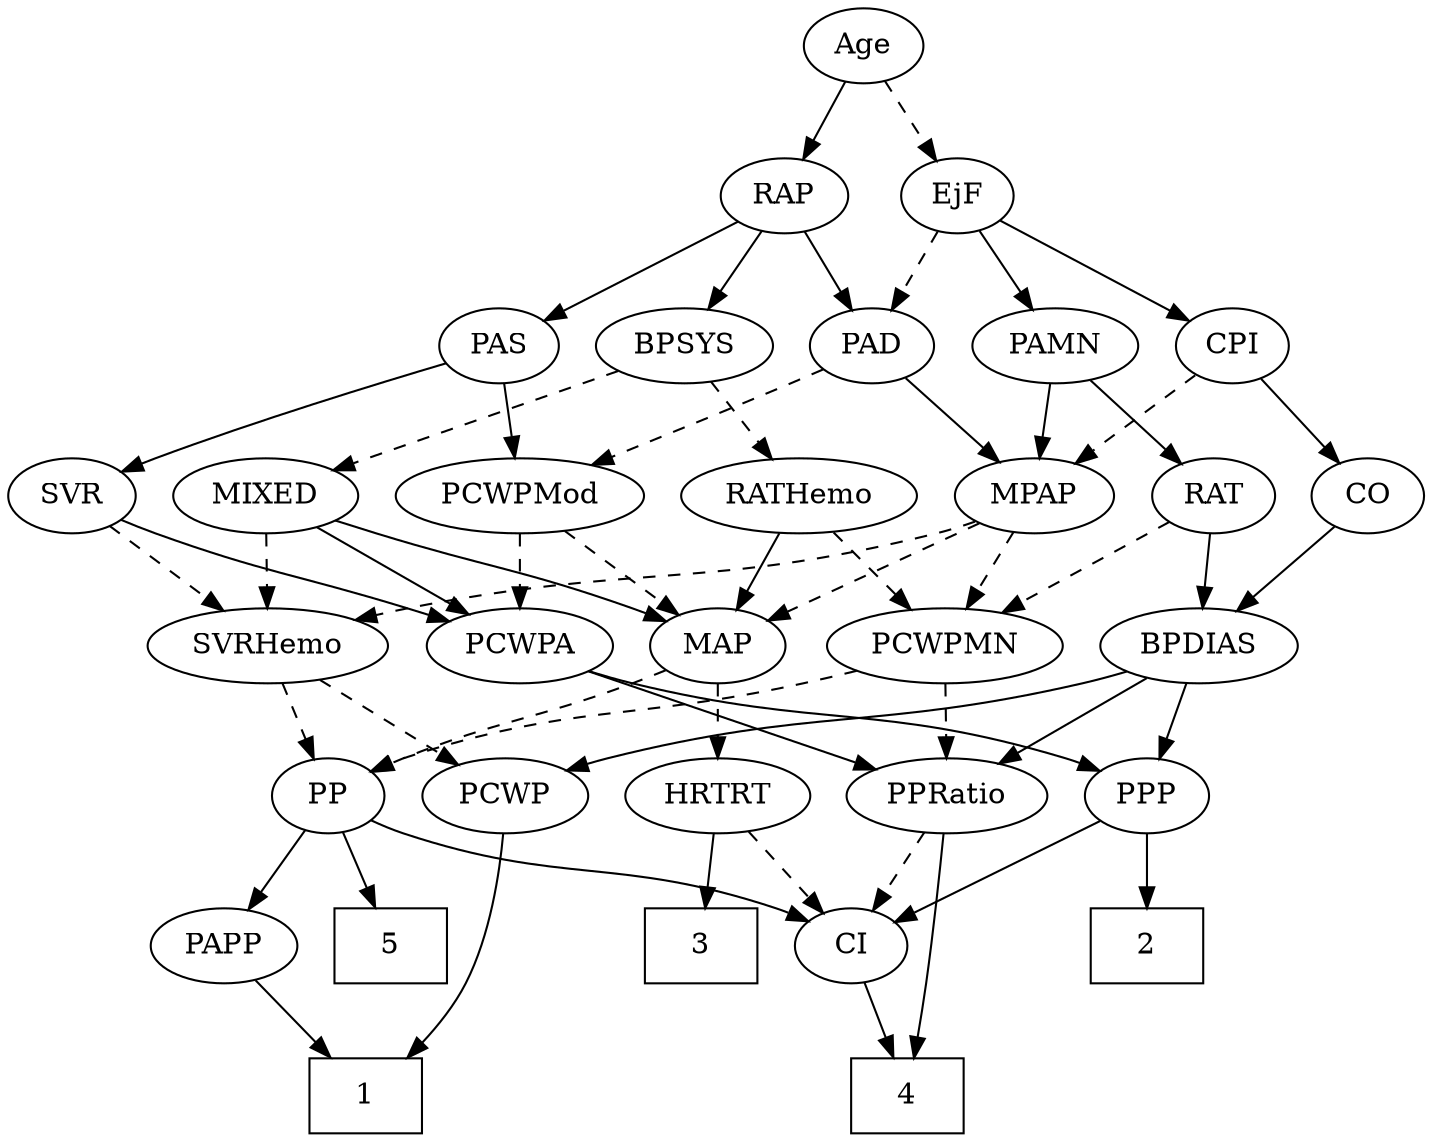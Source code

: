 strict digraph {
	graph [bb="0,0,623.95,540"];
	node [label="\N"];
	1	[height=0.5,
		pos="156.95,18",
		shape=box,
		width=0.75];
	2	[height=0.5,
		pos="497.95,90",
		shape=box,
		width=0.75];
	3	[height=0.5,
		pos="300.95,90",
		shape=box,
		width=0.75];
	4	[height=0.5,
		pos="399.95,18",
		shape=box,
		width=0.75];
	5	[height=0.5,
		pos="167.95,90",
		shape=box,
		width=0.75];
	Age	[height=0.5,
		pos="372.95,522",
		width=0.75];
	EjF	[height=0.5,
		pos="414.95,450",
		width=0.75];
	Age -> EjF	[pos="e,405.16,467.31 382.48,505.12 387.61,496.56 394.07,485.8 399.87,476.13",
		style=dashed];
	RAP	[height=0.5,
		pos="336.95,450",
		width=0.77632];
	Age -> RAP	[pos="e,345.5,467.63 364.6,504.76 360.3,496.4 354.96,486.02 350.12,476.61",
		style=solid];
	PAD	[height=0.5,
		pos="375.95,378",
		width=0.79437];
	EjF -> PAD	[pos="e,384.94,395.15 405.9,432.76 401.13,424.19 395.17,413.49 389.82,403.9",
		style=dashed];
	PAMN	[height=0.5,
		pos="458.95,378",
		width=1.011];
	EjF -> PAMN	[pos="e,448.7,395.31 424.93,433.12 430.37,424.47 437.21,413.58 443.34,403.83",
		style=solid];
	CPI	[height=0.5,
		pos="539.95,378",
		width=0.75];
	EjF -> CPI	[pos="e,519.91,390.22 435.03,437.75 455.62,426.22 487.85,408.18 511.15,395.12",
		style=solid];
	BPSYS	[height=0.5,
		pos="291.95,378",
		width=1.0471];
	RAP -> BPSYS	[pos="e,302.43,395.31 326.74,433.12 321.18,424.47 314.17,413.58 307.91,403.83",
		style=solid];
	RAP -> PAD	[pos="e,366.95,395.15 345.99,432.76 350.77,424.19 356.73,413.49 362.07,403.9",
		style=solid];
	PAS	[height=0.5,
		pos="208.95,378",
		width=0.75];
	RAP -> PAS	[pos="e,229.46,390.22 316.38,437.75 295.3,426.22 262.3,408.18 238.43,395.12",
		style=solid];
	MIXED	[height=0.5,
		pos="113.95,306",
		width=1.1193];
	PCWPA	[height=0.5,
		pos="223.95,234",
		width=1.1555];
	MIXED -> PCWPA	[pos="e,201.34,249.38 136.21,290.83 152.5,280.47 174.82,266.26 192.87,254.78",
		style=solid];
	SVRHemo	[height=0.5,
		pos="113.95,234",
		width=1.3902];
	MIXED -> SVRHemo	[pos="e,113.95,252.1 113.95,287.7 113.95,279.98 113.95,270.71 113.95,262.11",
		style=dashed];
	MAP	[height=0.5,
		pos="313.95,234",
		width=0.84854];
	MIXED -> MAP	[pos="e,290.59,245.63 144.75,294.19 150.78,292.11 157.05,289.97 162.95,288 212.54,271.43 226.03,270.47 274.95,252 277.02,251.22 279.15,\
250.38 281.29,249.52",
		style=solid];
	MPAP	[height=0.5,
		pos="444.95,306",
		width=0.97491];
	PCWPMN	[height=0.5,
		pos="412.95,234",
		width=1.3902];
	MPAP -> PCWPMN	[pos="e,420.7,251.96 437.36,288.41 433.63,280.25 429.05,270.22 424.86,261.07",
		style=dashed];
	MPAP -> SVRHemo	[pos="e,150.59,246.32 418.73,293.83 412.95,291.66 406.8,289.57 400.95,288 301.88,261.36 273.1,274.24 172.95,252 168.85,251.09 164.62,250.06 \
160.39,248.96",
		style=dashed];
	MPAP -> MAP	[pos="e,335.86,246.71 421.53,292.49 400.09,281.03 368.22,264 344.73,251.45",
		style=dashed];
	BPSYS -> MIXED	[pos="e,143.2,318.51 263.74,365.91 233.76,354.12 186.16,335.4 152.68,322.23",
		style=dashed];
	RATHemo	[height=0.5,
		pos="342.95,306",
		width=1.3721];
	BPSYS -> RATHemo	[pos="e,330.83,323.63 303.78,360.76 310.06,352.14 317.91,341.36 324.93,331.73",
		style=dashed];
	PAD -> MPAP	[pos="e,429.86,322.31 390.58,362.15 399.88,352.72 412.09,340.33 422.59,329.69",
		style=solid];
	PCWPMod	[height=0.5,
		pos="223.95,306",
		width=1.4443];
	PAD -> PCWPMod	[pos="e,253.8,320.75 353.52,366.67 329.78,355.74 291.84,338.27 263.14,325.05",
		style=dashed];
	CO	[height=0.5,
		pos="596.95,306",
		width=0.75];
	BPDIAS	[height=0.5,
		pos="522.95,234",
		width=1.1735];
	CO -> BPDIAS	[pos="e,539.45,250.61 581.97,290.83 571.95,281.36 558.55,268.67 547.04,257.79",
		style=solid];
	SVR	[height=0.5,
		pos="27.948,306",
		width=0.77632];
	PAS -> SVR	[pos="e,49.736,317.35 185.54,369.02 156.86,359.09 106.93,341.34 64.948,324 63.085,323.23 61.179,322.42 59.262,321.59",
		style=solid];
	PAS -> PCWPMod	[pos="e,220.25,324.28 212.58,360.05 214.25,352.26 216.27,342.82 218.14,334.08",
		style=solid];
	PAMN -> MPAP	[pos="e,448.4,324.28 455.56,360.05 454.02,352.35 452.15,343.03 450.42,334.36",
		style=solid];
	RAT	[height=0.5,
		pos="524.95,306",
		width=0.75827];
	PAMN -> RAT	[pos="e,510.79,322.01 473.6,361.46 482.43,352.09 493.84,339.99 503.66,329.57",
		style=solid];
	RATHemo -> PCWPMN	[pos="e,396.8,251.15 359.18,288.76 368.19,279.75 379.56,268.39 389.52,258.43",
		style=dashed];
	RATHemo -> MAP	[pos="e,320.9,251.79 335.93,288.05 332.58,279.97 328.5,270.12 324.77,261.11",
		style=solid];
	CPI -> MPAP	[pos="e,464.22,321.2 522.52,364.16 508.47,353.81 488.46,339.06 472.28,327.14",
		style=dashed];
	CPI -> CO	[pos="e,584.6,322.16 552.32,361.81 559.86,352.55 569.65,340.52 578.14,330.09",
		style=solid];
	RAT -> PCWPMN	[pos="e,437.02,250.04 505.69,292.97 489.21,282.66 465.11,267.6 445.61,255.41",
		style=dashed];
	RAT -> BPDIAS	[pos="e,523.44,252.1 524.45,287.7 524.23,279.98 523.97,270.71 523.72,262.11",
		style=solid];
	SVR -> PCWPA	[pos="e,191.87,245.69 49.69,294.53 54.66,292.27 59.951,289.97 64.948,288 65.307,287.86 135.23,264.56 182.22,248.9",
		style=solid];
	SVR -> SVRHemo	[pos="e,94.714,250.65 44.529,291.5 56.525,281.74 72.999,268.33 86.889,257.02",
		style=dashed];
	PCWPMod -> PCWPA	[pos="e,223.95,252.1 223.95,287.7 223.95,279.98 223.95,270.71 223.95,262.11",
		style=dashed];
	PCWPMod -> MAP	[pos="e,296.04,248.93 244.37,289.12 257.25,279.09 274.02,266.06 287.86,255.29",
		style=dashed];
	PPP	[height=0.5,
		pos="497.95,162",
		width=0.75];
	PCWPA -> PPP	[pos="e,477.37,173.8 254.68,221.8 261.01,219.71 267.65,217.66 273.95,216 356.2,194.26 381.06,206.37 461.95,180 463.87,179.37 465.82,178.67 \
467.77,177.91",
		style=solid];
	PPRatio	[height=0.5,
		pos="412.95,162",
		width=1.1013];
	PCWPA -> PPRatio	[pos="e,383.11,174.05 254.73,221.6 287.15,209.59 338.28,190.66 373.6,177.57",
		style=solid];
	PP	[height=0.5,
		pos="142.95,162",
		width=0.75];
	PCWPMN -> PP	[pos="e,163.54,173.75 375.93,221.86 368.67,219.81 361.09,217.76 353.95,216 276.85,196.99 254.27,205.13 178.95,180 177.03,179.36 175.08,\
178.64 173.13,177.88",
		style=dashed];
	PCWPMN -> PPRatio	[pos="e,412.95,180.1 412.95,215.7 412.95,207.98 412.95,198.71 412.95,190.11",
		style=dashed];
	SVRHemo -> PP	[pos="e,135.99,179.79 120.97,216.05 124.32,207.97 128.4,198.12 132.13,189.11",
		style=dashed];
	PCWP	[height=0.5,
		pos="222.95,162",
		width=0.97491];
	SVRHemo -> PCWP	[pos="e,201.82,176.57 137.33,217.98 153.63,207.52 175.52,193.46 193.08,182.18",
		style=dashed];
	BPDIAS -> PPP	[pos="e,503.94,179.79 516.9,216.05 514.04,208.06 510.57,198.33 507.38,189.4",
		style=solid];
	BPDIAS -> PPRatio	[pos="e,435.07,177.08 500.42,218.67 484,208.22 461.56,193.94 443.52,182.46",
		style=solid];
	BPDIAS -> PCWP	[pos="e,249.19,174.1 491.6,221.74 485.16,219.66 478.37,217.63 471.95,216 382.27,193.31 356.07,204.79 266.95,180 264.3,179.26 261.59,178.43 \
258.89,177.53",
		style=solid];
	MAP -> PP	[pos="e,164.14,173.36 290.11,222.37 285.12,220.22 279.88,218 274.95,216 232.71,198.89 220.92,197.74 178.95,180 177.13,179.23 175.28,178.43 \
173.41,177.6",
		style=dashed];
	HRTRT	[height=0.5,
		pos="315.95,162",
		width=1.1013];
	MAP -> HRTRT	[pos="e,315.46,180.1 314.44,215.7 314.66,207.98 314.93,198.71 315.17,190.11",
		style=dashed];
	PP -> 5	[pos="e,161.72,108.45 148.87,144.41 151.68,136.54 155.12,126.93 158.29,118.04",
		style=solid];
	CI	[height=0.5,
		pos="372.95,90",
		width=0.75];
	PP -> CI	[pos="e,352.33,101.67 163.57,150.33 168.52,148.03 173.85,145.76 178.95,144 247.02,120.48 268.87,131.52 336.95,108 338.86,107.34 340.8,\
106.61 342.75,105.83",
		style=solid];
	PAPP	[height=0.5,
		pos="90.948,90",
		width=0.88464];
	PP -> PAPP	[pos="e,102.82,106.98 131.41,145.46 124.77,136.53 116.29,125.11 108.8,115.04",
		style=solid];
	PPP -> 2	[pos="e,497.95,108.1 497.95,143.7 497.95,135.98 497.95,126.71 497.95,118.11",
		style=solid];
	PPP -> CI	[pos="e,392.98,102.22 477.86,149.75 457.27,138.22 425.05,120.18 401.74,107.12",
		style=solid];
	PPRatio -> 4	[pos="e,403.4,36.111 412.8,143.89 412.51,125.94 411.61,96.914 408.95,72 408.04,63.517 406.63,54.335 405.2,46.035",
		style=solid];
	PPRatio -> CI	[pos="e,382.08,106.99 403.47,144.41 398.62,135.92 392.61,125.41 387.21,115.96",
		style=dashed];
	PCWP -> 1	[pos="e,176.54,36.355 221.88,143.74 220.14,125.15 215.63,95.126 203.95,72 198.77,61.747 191.11,51.921 183.47,43.574",
		style=solid];
	CI -> 4	[pos="e,393.22,36.447 379.35,72.411 382.38,64.539 386.09,54.929 389.52,46.042",
		style=solid];
	PAPP -> 1	[pos="e,140.8,36.127 105.27,73.811 113.61,64.967 124.32,53.607 133.82,43.525",
		style=solid];
	HRTRT -> 3	[pos="e,304.65,108.28 312.32,144.05 310.65,136.26 308.62,126.82 306.75,118.08",
		style=solid];
	HRTRT -> CI	[pos="e,360.58,106.19 329.17,144.76 336.57,135.68 345.92,124.19 354.08,114.18",
		style=dashed];
}
